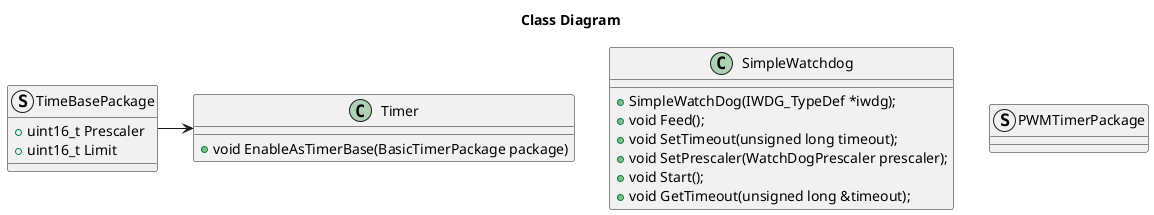 @startuml ClassDiagram
Title Class Diagram

Class Timer
{
   {method} + void EnableAsTimerBase(BasicTimerPackage package)
}

Class SimpleWatchdog
{
        {method} + SimpleWatchDog(IWDG_TypeDef *iwdg);
        {method} + void Feed();
        {method} + void SetTimeout(unsigned long timeout);
        {method} + void SetPrescaler(WatchDogPrescaler prescaler);
        {method} + void Start();
        {method} + void GetTimeout(unsigned long &timeout);
}

struct TimeBasePackage
{
    {field} + uint16_t Prescaler
    {field} + uint16_t Limit 
}

struct PWMTimerPackage
{

}

TimeBasePackage -> Timer

@enduml
